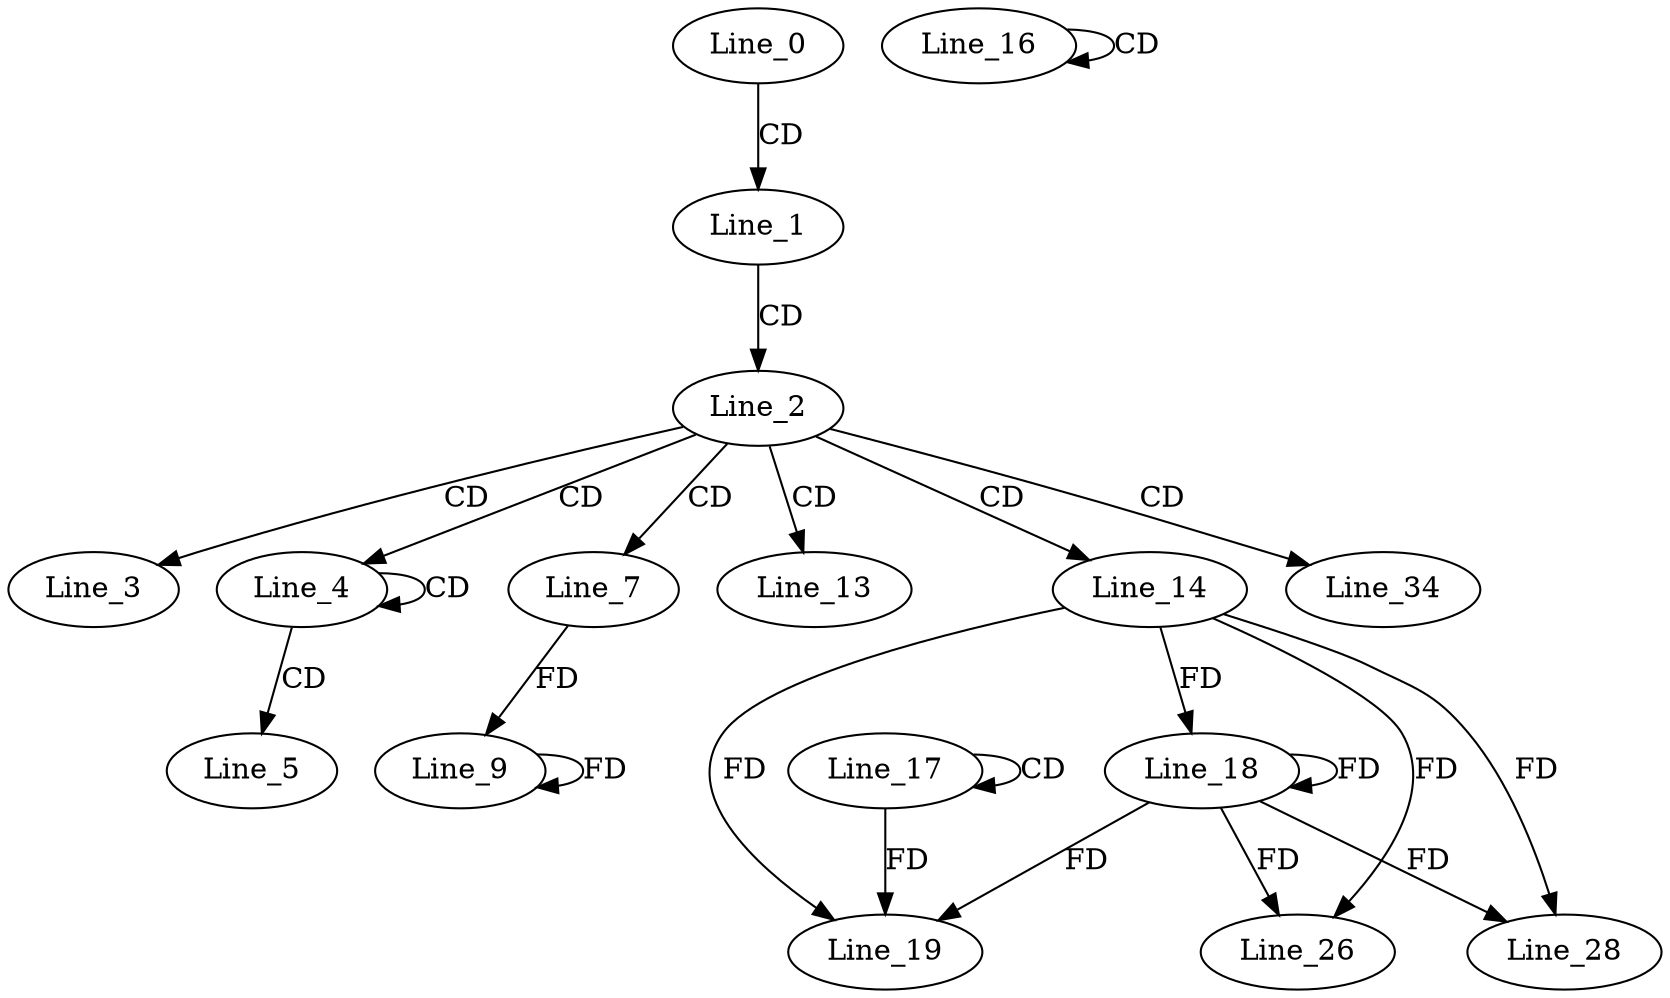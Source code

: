 digraph G {
  Line_0;
  Line_1;
  Line_2;
  Line_3;
  Line_4;
  Line_4;
  Line_5;
  Line_7;
  Line_9;
  Line_9;
  Line_13;
  Line_14;
  Line_16;
  Line_16;
  Line_17;
  Line_17;
  Line_18;
  Line_19;
  Line_19;
  Line_26;
  Line_28;
  Line_34;
  Line_0 -> Line_1 [ label="CD" ];
  Line_1 -> Line_2 [ label="CD" ];
  Line_2 -> Line_3 [ label="CD" ];
  Line_2 -> Line_4 [ label="CD" ];
  Line_4 -> Line_4 [ label="CD" ];
  Line_4 -> Line_5 [ label="CD" ];
  Line_2 -> Line_7 [ label="CD" ];
  Line_7 -> Line_9 [ label="FD" ];
  Line_9 -> Line_9 [ label="FD" ];
  Line_2 -> Line_13 [ label="CD" ];
  Line_2 -> Line_14 [ label="CD" ];
  Line_16 -> Line_16 [ label="CD" ];
  Line_17 -> Line_17 [ label="CD" ];
  Line_14 -> Line_18 [ label="FD" ];
  Line_18 -> Line_18 [ label="FD" ];
  Line_14 -> Line_19 [ label="FD" ];
  Line_18 -> Line_19 [ label="FD" ];
  Line_17 -> Line_19 [ label="FD" ];
  Line_14 -> Line_26 [ label="FD" ];
  Line_18 -> Line_26 [ label="FD" ];
  Line_14 -> Line_28 [ label="FD" ];
  Line_18 -> Line_28 [ label="FD" ];
  Line_2 -> Line_34 [ label="CD" ];
}
